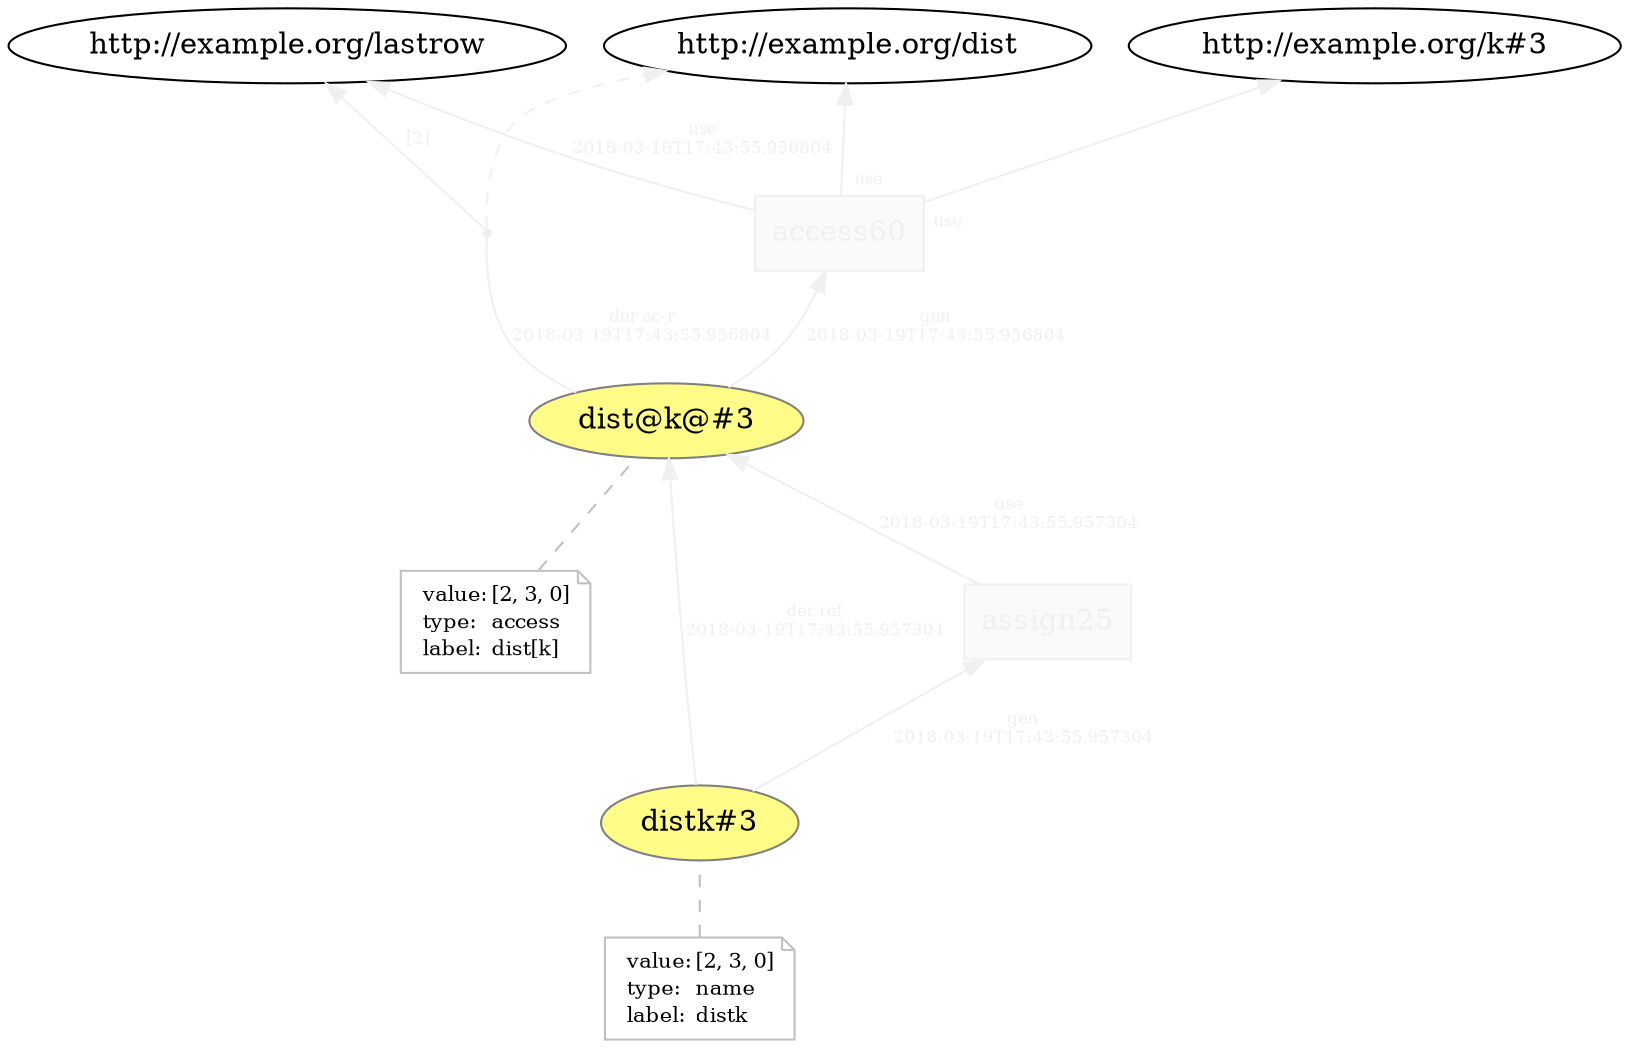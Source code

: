 digraph "PROV" { size="16,12"; rankdir="BT";
"http://example.org/dist@k@#3" [fillcolor="#FFFC87",color="#808080",style="filled",label="dist@k@#3",URL="http://example.org/dist@k@#3"]
"-attrs0" [color="gray",shape="note",fontsize="10",fontcolor="black",label=<<TABLE cellpadding="0" border="0">
	<TR>
	    <TD align="left">value:</TD>
	    <TD align="left">[2, 3, 0]</TD>
	</TR>
	<TR>
	    <TD align="left">type:</TD>
	    <TD align="left">access</TD>
	</TR>
	<TR>
	    <TD align="left">label:</TD>
	    <TD align="left">dist[k]</TD>
	</TR>
</TABLE>>]
"-attrs0" -> "http://example.org/dist@k@#3" [color="gray",style="dashed",arrowhead="none"]
"http://example.org/access60" [fillcolor="#FAFAFA",color="#F0F0F0",shape="polygon",sides="4",style="filled",fontcolor="#F0F0F0",label="access60",URL="http://example.org/access60"]
"bn0" [shape="point",label="",fontcolor="#F0F0F0",color="#F0F0F0"]
"http://example.org/dist@k@#3" -> "bn0" [fontsize="8",distance="1.5",angle="60.0",rotation="20",label="der ac-r
2018-03-19T17:43:55.956804",arrowhead="none",fontcolor="#F0F0F0",color="#F0F0F0"]
"bn0" -> "http://example.org/dist" [style="dashed",fontcolor="#F0F0F0",color="#F0F0F0"]
"bn0" -> "http://example.org/lastrow" [fontsize="8",distance="1.5",angle="60.0",rotation="20",label="[2]",fontcolor="#F0F0F0",color="#F0F0F0"]
"http://example.org/access60" -> "http://example.org/dist" [labelfontsize="8",labeldistance="1.5",labelangle="60.0",rotation="20",taillabel="use",fontcolor="#F0F0F0",color="#F0F0F0"]
"http://example.org/access60" -> "http://example.org/k#3" [labelfontsize="8",labeldistance="1.5",labelangle="60.0",rotation="20",taillabel="use",fontcolor="#F0F0F0",color="#F0F0F0"]
"http://example.org/distk#3" [fillcolor="#FFFC87",color="#808080",style="filled",label="distk#3",URL="http://example.org/distk#3"]
"-attrs1" [color="gray",shape="note",fontsize="10",fontcolor="black",label=<<TABLE cellpadding="0" border="0">
	<TR>
	    <TD align="left">value:</TD>
	    <TD align="left">[2, 3, 0]</TD>
	</TR>
	<TR>
	    <TD align="left">type:</TD>
	    <TD align="left">name</TD>
	</TR>
	<TR>
	    <TD align="left">label:</TD>
	    <TD align="left">distk</TD>
	</TR>
</TABLE>>]
"-attrs1" -> "http://example.org/distk#3" [color="gray",style="dashed",arrowhead="none"]
"http://example.org/assign25" [fillcolor="#FAFAFA",color="#F0F0F0",shape="polygon",sides="4",style="filled",fontcolor="#F0F0F0",label="assign25",URL="http://example.org/assign25"]
"http://example.org/distk#3" -> "http://example.org/dist@k@#3" [fontsize="8",distance="1.5",angle="60.0",rotation="20",label="der ref
2018-03-19T17:43:55.957304",fontcolor="#F0F0F0",color="#F0F0F0"]
"http://example.org/access60" -> "http://example.org/lastrow" [fontsize="8",distance="1.5",angle="60.0",rotation="20",label="use
2018-03-19T17:43:55.956804",fontcolor="#F0F0F0",color="#F0F0F0"]
"http://example.org/assign25" -> "http://example.org/dist@k@#3" [fontsize="8",distance="1.5",angle="60.0",rotation="20",label="use
2018-03-19T17:43:55.957304",fontcolor="#F0F0F0",color="#F0F0F0"]
"http://example.org/distk#3" -> "http://example.org/assign25" [fontsize="8",distance="1.5",angle="60.0",rotation="20",label="gen
2018-03-19T17:43:55.957304",fontcolor="#F0F0F0",color="#F0F0F0"]
"http://example.org/dist@k@#3" -> "http://example.org/access60" [fontsize="8",distance="1.5",angle="60.0",rotation="20",label="gen
2018-03-19T17:43:55.956804",fontcolor="#F0F0F0",color="#F0F0F0"]
}
